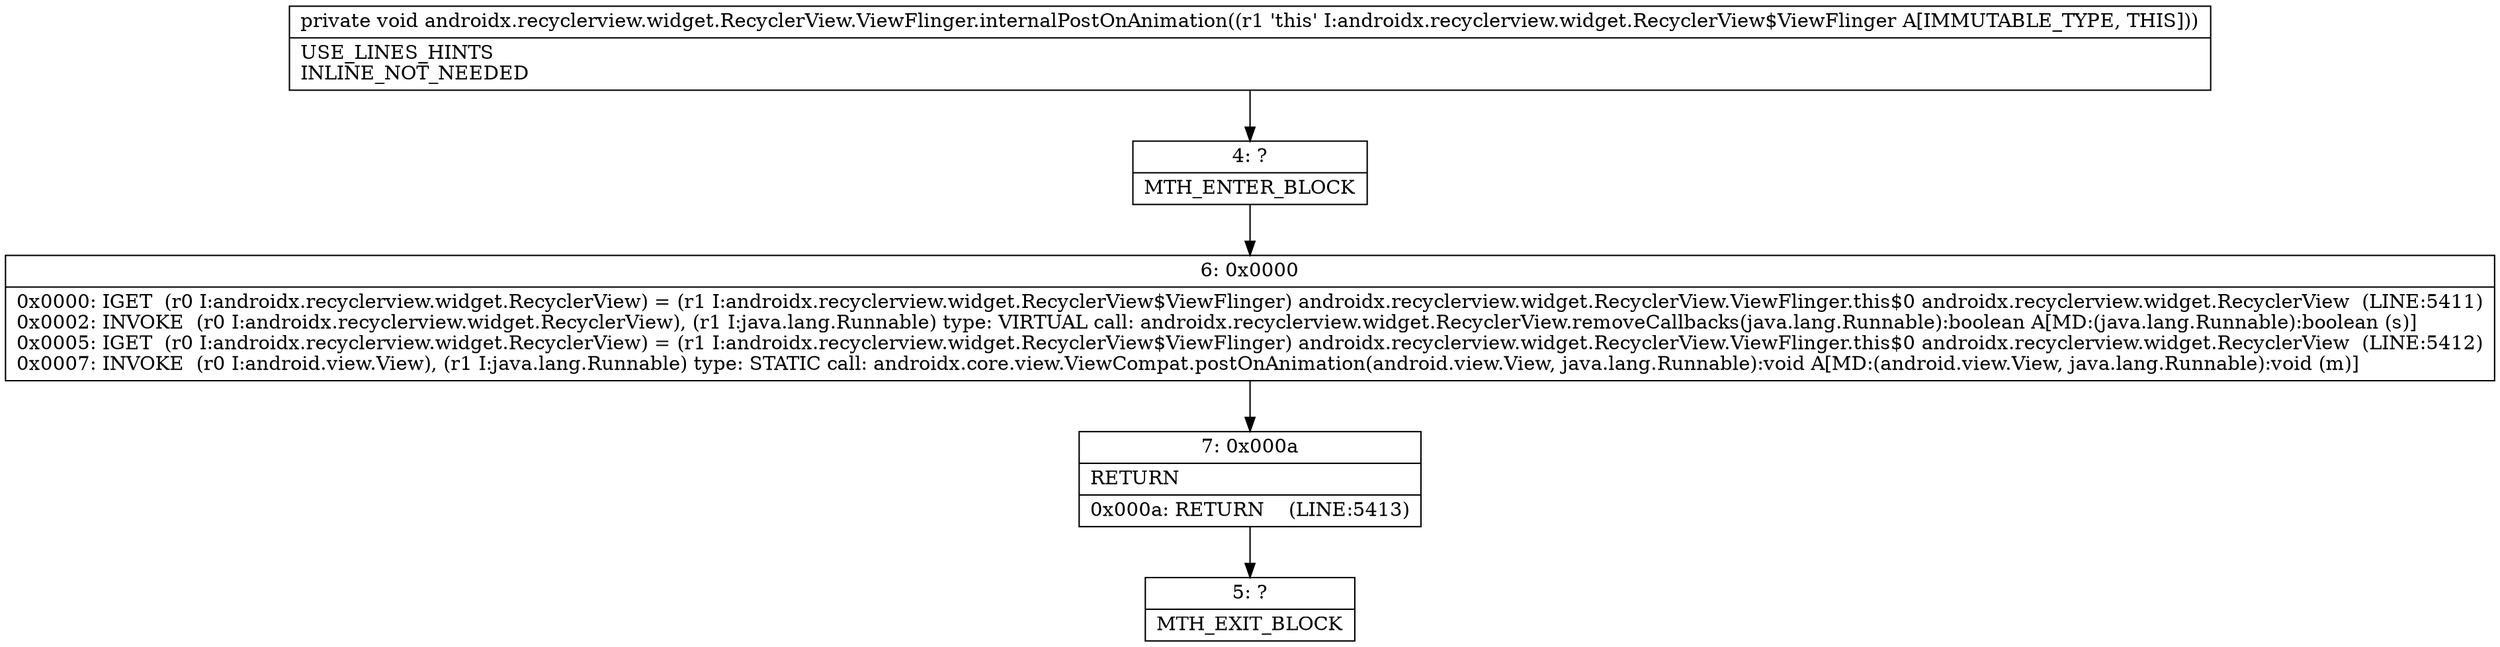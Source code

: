 digraph "CFG forandroidx.recyclerview.widget.RecyclerView.ViewFlinger.internalPostOnAnimation()V" {
Node_4 [shape=record,label="{4\:\ ?|MTH_ENTER_BLOCK\l}"];
Node_6 [shape=record,label="{6\:\ 0x0000|0x0000: IGET  (r0 I:androidx.recyclerview.widget.RecyclerView) = (r1 I:androidx.recyclerview.widget.RecyclerView$ViewFlinger) androidx.recyclerview.widget.RecyclerView.ViewFlinger.this$0 androidx.recyclerview.widget.RecyclerView  (LINE:5411)\l0x0002: INVOKE  (r0 I:androidx.recyclerview.widget.RecyclerView), (r1 I:java.lang.Runnable) type: VIRTUAL call: androidx.recyclerview.widget.RecyclerView.removeCallbacks(java.lang.Runnable):boolean A[MD:(java.lang.Runnable):boolean (s)]\l0x0005: IGET  (r0 I:androidx.recyclerview.widget.RecyclerView) = (r1 I:androidx.recyclerview.widget.RecyclerView$ViewFlinger) androidx.recyclerview.widget.RecyclerView.ViewFlinger.this$0 androidx.recyclerview.widget.RecyclerView  (LINE:5412)\l0x0007: INVOKE  (r0 I:android.view.View), (r1 I:java.lang.Runnable) type: STATIC call: androidx.core.view.ViewCompat.postOnAnimation(android.view.View, java.lang.Runnable):void A[MD:(android.view.View, java.lang.Runnable):void (m)]\l}"];
Node_7 [shape=record,label="{7\:\ 0x000a|RETURN\l|0x000a: RETURN    (LINE:5413)\l}"];
Node_5 [shape=record,label="{5\:\ ?|MTH_EXIT_BLOCK\l}"];
MethodNode[shape=record,label="{private void androidx.recyclerview.widget.RecyclerView.ViewFlinger.internalPostOnAnimation((r1 'this' I:androidx.recyclerview.widget.RecyclerView$ViewFlinger A[IMMUTABLE_TYPE, THIS]))  | USE_LINES_HINTS\lINLINE_NOT_NEEDED\l}"];
MethodNode -> Node_4;Node_4 -> Node_6;
Node_6 -> Node_7;
Node_7 -> Node_5;
}

